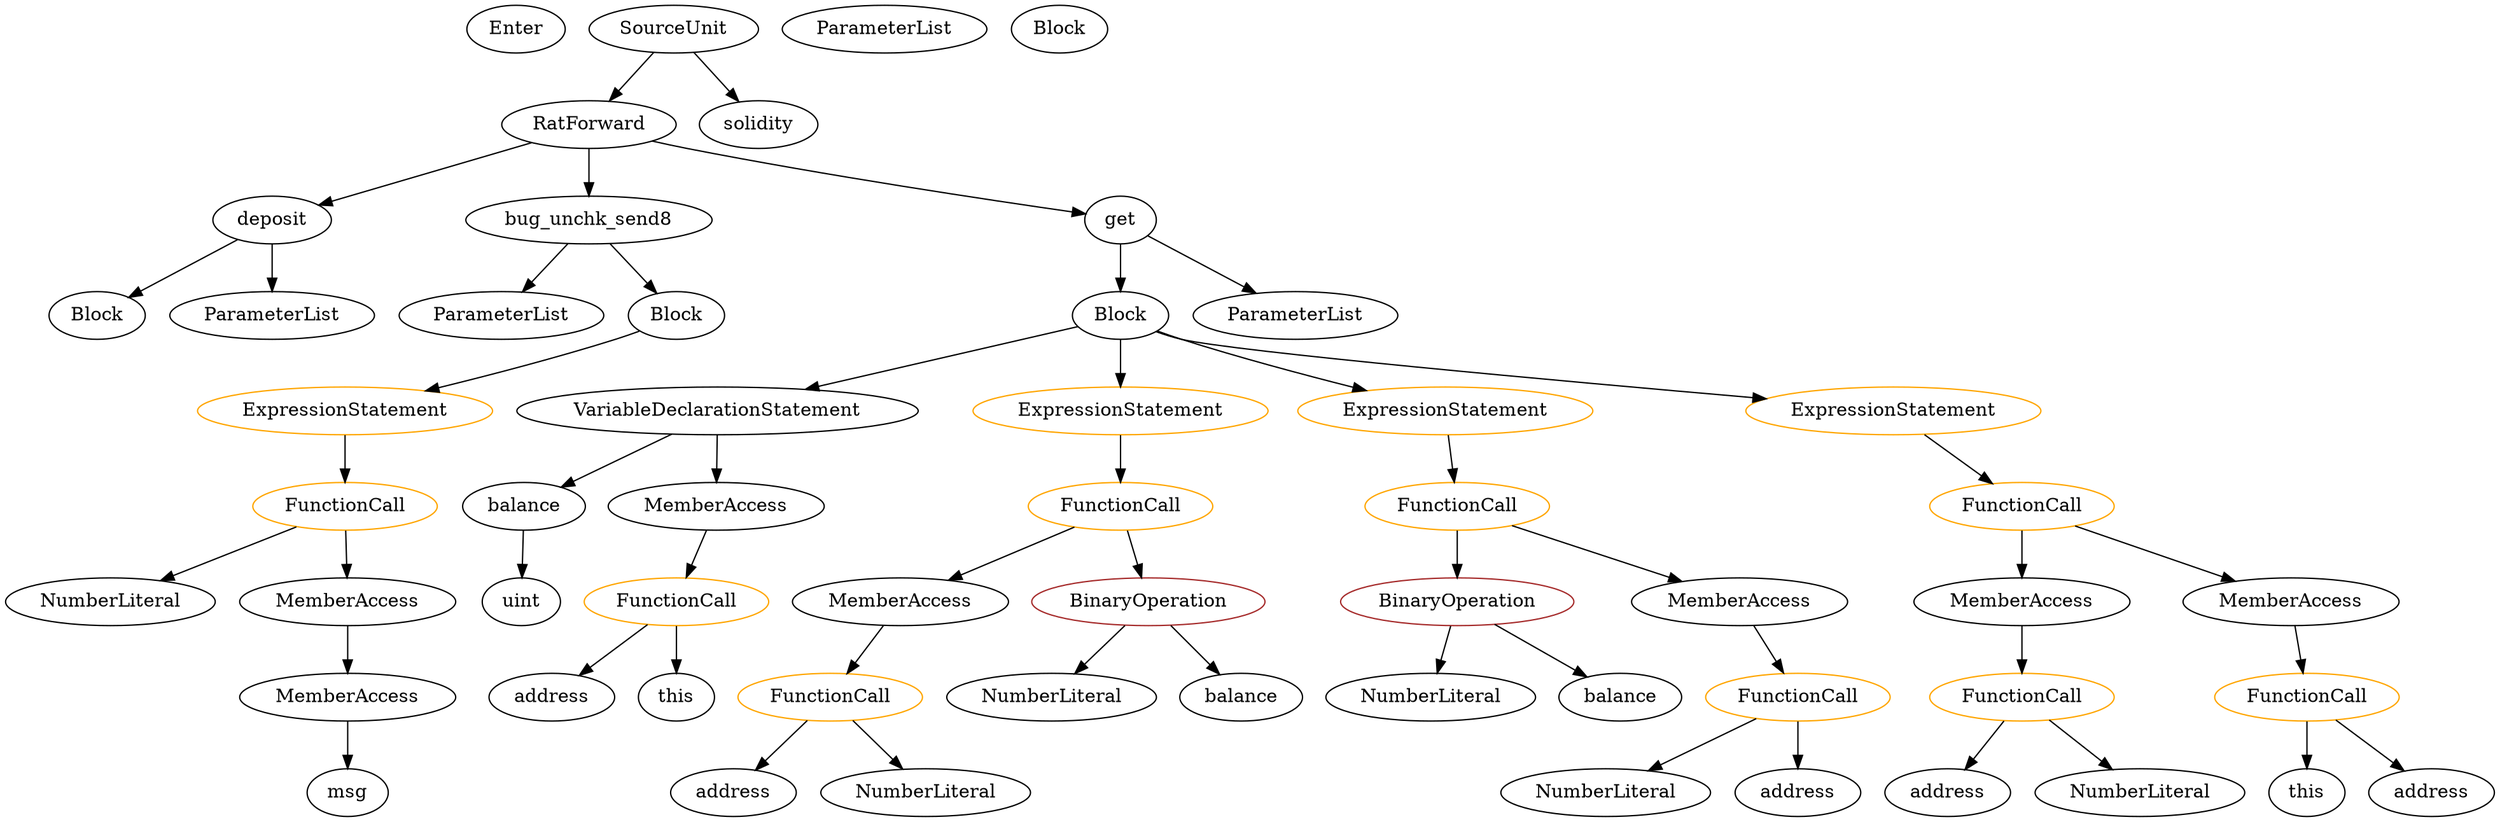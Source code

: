 strict digraph {
	graph [bb="0,0,1601.1,612"];
	node [label="\N"];
	Enter	[height=0.5,
		pos="320.54,594",
		width=0.83628];
	MemberAccess_Unnamed_1	[color=black,
		height=0.5,
		label=MemberAccess,
		pos="214.54,90",
		width=1.9174];
	Identifier_msg	[color=black,
		height=0.5,
		label=msg,
		pos="214.54,18",
		width=0.75];
	MemberAccess_Unnamed_1 -> Identifier_msg	[pos="e,214.54,36.104 214.54,71.697 214.54,64.407 214.54,55.726 214.54,47.536"];
	NumberLiteral_Unnamed_1	[color=black,
		height=0.5,
		label=NumberLiteral,
		pos="1028.5,18",
		width=1.765];
	ElementaryTypeName_address_2	[color=black,
		height=0.5,
		label=address,
		pos="473.54,18",
		width=1.0996];
	Block_Unnamed_3	[color=black,
		height=0.5,
		label=Block,
		pos="708.54,378",
		width=0.90558];
	VariableDeclarationStatement_Unnamed	[color=black,
		height=0.5,
		label=VariableDeclarationStatement,
		pos="454.54,306",
		width=3.3174];
	Block_Unnamed_3 -> VariableDeclarationStatement_Unnamed	[pos="e,510.3,322.37 679.9,369.11 641.7,358.58 572.92,339.63 521.36,325.41"];
	ExpressionStatement_Unnamed_2	[color=orange,
		height=0.5,
		label=ExpressionStatement,
		pos="708.54,306",
		width=2.458];
	Block_Unnamed_3 -> ExpressionStatement_Unnamed_2	[pos="e,708.54,324.1 708.54,359.7 708.54,352.41 708.54,343.73 708.54,335.54"];
	ExpressionStatement_Unnamed_1	[color=orange,
		height=0.5,
		label=ExpressionStatement,
		pos="913.54,306",
		width=2.458];
	Block_Unnamed_3 -> ExpressionStatement_Unnamed_1	[pos="e,865.47,321.42 733.56,366.25 738.81,364.1 744.33,361.92 749.54,360 784.08,347.28 823.28,334.55 854.7,324.75"];
	ExpressionStatement_Unnamed_3	[color=orange,
		height=0.5,
		label=ExpressionStatement,
		pos="1200.5,306",
		width=2.458];
	Block_Unnamed_3 -> ExpressionStatement_Unnamed_3	[pos="e,1120.3,313.75 732.88,365.62 738.27,363.47 744.02,361.44 749.54,360 815.36,342.84 997.39,324.73 1109,314.75"];
	NumberLiteral_Unnamed_3	[color=black,
		height=0.5,
		label=NumberLiteral,
		pos="594.54,18",
		width=1.765];
	FunctionCall_Unnamed_6	[color=orange,
		height=0.5,
		label=FunctionCall,
		pos="1292.5,234",
		width=1.6125];
	MemberAccess_Unnamed_5	[color=black,
		height=0.5,
		label=MemberAccess,
		pos="1292.5,162",
		width=1.9174];
	FunctionCall_Unnamed_6 -> MemberAccess_Unnamed_5	[pos="e,1292.5,180.1 1292.5,215.7 1292.5,208.41 1292.5,199.73 1292.5,191.54"];
	MemberAccess_Unnamed_6	[color=black,
		height=0.5,
		label=MemberAccess,
		pos="1466.5,162",
		width=1.9174];
	FunctionCall_Unnamed_6 -> MemberAccess_Unnamed_6	[pos="e,1430.1,177.65 1326.9,219.17 1353.5,208.49 1390.5,193.59 1419.7,181.83"];
	ParameterList_Unnamed_2	[color=black,
		height=0.5,
		label=ParameterList,
		pos="553.54,594",
		width=1.7095];
	ElementaryTypeName_address	[color=black,
		height=0.5,
		label=address,
		pos="346.54,90",
		width=1.0996];
	NumberLiteral_Unnamed_4	[color=black,
		height=0.5,
		label=NumberLiteral,
		pos="674.54,90",
		width=1.765];
	Identifier_balance_1	[color=black,
		height=0.5,
		label=balance,
		pos="794.54,90",
		width=1.0719];
	Identifier_this_1	[color=black,
		height=0.5,
		label=this,
		pos="1476.5,18",
		width=0.75];
	SourceUnit_Unnamed	[color=black,
		height=0.5,
		label=SourceUnit,
		pos="421.54,594",
		width=1.46];
	ContractDefinition_RatForward	[color=black,
		height=0.5,
		label=RatForward,
		pos="365.54,522",
		width=1.5432];
	SourceUnit_Unnamed -> ContractDefinition_RatForward	[pos="e,378.71,539.47 408.27,576.41 401.57,568.04 393.31,557.71 385.83,548.37"];
	PragmaDirective_solidity	[color=black,
		height=0.5,
		label=solidity,
		pos="476.54,522",
		width=1.0442];
	SourceUnit_Unnamed -> PragmaDirective_solidity	[pos="e,463.98,538.99 434.57,576.41 441.24,567.92 449.5,557.41 456.92,547.96"];
	NumberLiteral_Unnamed	[color=black,
		height=0.5,
		label=NumberLiteral,
		pos="63.539,162",
		width=1.765];
	ParameterList_Unnamed_3	[color=black,
		height=0.5,
		label=ParameterList,
		pos="820.54,378",
		width=1.7095];
	ElementaryTypeName_address_3	[color=black,
		height=0.5,
		label=address,
		pos="1246.5,18",
		width=1.0996];
	FunctionCall_Unnamed	[color=orange,
		height=0.5,
		label=FunctionCall,
		pos="213.54,234",
		width=1.6125];
	FunctionCall_Unnamed -> NumberLiteral_Unnamed	[pos="e,95.614,177.97 182.46,218.5 160.33,208.17 130.33,194.17 106,182.82"];
	MemberAccess_Unnamed	[color=black,
		height=0.5,
		label=MemberAccess,
		pos="214.54,162",
		width=1.9174];
	FunctionCall_Unnamed -> MemberAccess_Unnamed	[pos="e,214.29,180.1 213.79,215.7 213.89,208.41 214.01,199.73 214.13,191.54"];
	BinaryOperation_Unnamed	[color=brown,
		height=0.5,
		label=BinaryOperation,
		pos="932.54,162",
		width=1.9867];
	NumberLiteral_Unnamed_2	[color=black,
		height=0.5,
		label=NumberLiteral,
		pos="914.54,90",
		width=1.765];
	BinaryOperation_Unnamed -> NumberLiteral_Unnamed_2	[pos="e,918.94,108.1 928.09,143.7 926.19,136.32 923.93,127.52 921.8,119.25"];
	Identifier_balance	[color=black,
		height=0.5,
		label=balance,
		pos="1034.5,90",
		width=1.0719];
	BinaryOperation_Unnamed -> Identifier_balance	[pos="e,1013.5,105.41 956.45,144.59 970.79,134.75 989.15,122.15 1004.5,111.64"];
	FunctionCall_Unnamed_1	[color=orange,
		height=0.5,
		label=FunctionCall,
		pos="431.54,162",
		width=1.6125];
	FunctionCall_Unnamed_1 -> ElementaryTypeName_address	[pos="e,364.98,106.19 411.82,144.76 400.46,135.4 386.01,123.5 373.59,113.28"];
	Identifier_this	[color=black,
		height=0.5,
		label=this,
		pos="431.54,90",
		width=0.75];
	FunctionCall_Unnamed_1 -> Identifier_this	[pos="e,431.54,108.1 431.54,143.7 431.54,136.41 431.54,127.73 431.54,119.54"];
	VariableDeclaration_balance	[color=black,
		height=0.5,
		label=balance,
		pos="328.54,234",
		width=1.0719];
	VariableDeclarationStatement_Unnamed -> VariableDeclaration_balance	[pos="e,352.58,248.36 424.36,288.23 405.72,277.88 381.77,264.57 362.47,253.85"];
	MemberAccess_Unnamed_2	[color=black,
		height=0.5,
		label=MemberAccess,
		pos="454.54,234",
		width=1.9174];
	VariableDeclarationStatement_Unnamed -> MemberAccess_Unnamed_2	[pos="e,454.54,252.1 454.54,287.7 454.54,280.41 454.54,271.73 454.54,263.54"];
	FunctionCall_Unnamed_4	[color=orange,
		height=0.5,
		label=FunctionCall,
		pos="708.54,234",
		width=1.6125];
	ExpressionStatement_Unnamed_2 -> FunctionCall_Unnamed_4	[pos="e,708.54,252.1 708.54,287.7 708.54,280.41 708.54,271.73 708.54,263.54"];
	FunctionCall_Unnamed_8	[color=orange,
		height=0.5,
		label=FunctionCall,
		pos="1476.5,90",
		width=1.6125];
	FunctionCall_Unnamed_8 -> Identifier_this_1	[pos="e,1476.5,36.104 1476.5,71.697 1476.5,64.407 1476.5,55.726 1476.5,47.536"];
	ElementaryTypeName_address_4	[color=black,
		height=0.5,
		label=address,
		pos="1561.5,18",
		width=1.0996];
	FunctionCall_Unnamed_8 -> ElementaryTypeName_address_4	[pos="e,1543.1,34.189 1496.3,72.765 1507.6,63.405 1522.1,51.503 1534.5,41.278"];
	FunctionDefinition_deposit	[color=black,
		height=0.5,
		label=deposit,
		pos="168.54,450",
		width=1.0581];
	ContractDefinition_RatForward -> FunctionDefinition_deposit	[pos="e,198.49,461.64 328.95,508 294.86,495.89 244.15,477.87 208.9,465.34"];
	FunctionDefinition_bug_unchk_send8	[color=black,
		height=0.5,
		label=bug_unchk_send8,
		pos="365.54,450",
		width=2.1947];
	ContractDefinition_RatForward -> FunctionDefinition_bug_unchk_send8	[pos="e,365.54,468.1 365.54,503.7 365.54,496.41 365.54,487.73 365.54,479.54"];
	FunctionDefinition_get	[color=black,
		height=0.5,
		label=get,
		pos="708.54,450",
		width=0.75];
	ContractDefinition_RatForward -> FunctionDefinition_get	[pos="e,682.25,455.34 406.74,509.59 414.3,507.63 422.14,505.68 429.54,504 515.35,484.48 617.14,466.41 670.91,457.26"];
	MemberAccess_Unnamed_4	[color=black,
		height=0.5,
		label=MemberAccess,
		pos="576.54,162",
		width=1.9174];
	FunctionCall_Unnamed_5	[color=orange,
		height=0.5,
		label=FunctionCall,
		pos="534.54,90",
		width=1.6125];
	MemberAccess_Unnamed_4 -> FunctionCall_Unnamed_5	[pos="e,544.61,107.79 566.37,144.05 561.57,136.06 555.74,126.33 550.38,117.4"];
	ElementaryTypeName_uint	[color=black,
		height=0.5,
		label=uint,
		pos="328.54,162",
		width=0.75];
	Block_Unnamed	[color=black,
		height=0.5,
		label=Block,
		pos="56.539,378",
		width=0.90558];
	FunctionDefinition_deposit -> Block_Unnamed	[pos="e,77.383,392.03 146.14,435 129.15,424.38 105.61,409.67 86.923,397.99"];
	ParameterList_Unnamed	[color=black,
		height=0.5,
		label=ParameterList,
		pos="168.54,378",
		width=1.7095];
	FunctionDefinition_deposit -> ParameterList_Unnamed	[pos="e,168.54,396.1 168.54,431.7 168.54,424.41 168.54,415.73 168.54,407.54"];
	NumberLiteral_Unnamed_5	[color=black,
		height=0.5,
		label=NumberLiteral,
		pos="1367.5,18",
		width=1.765];
	Block_Unnamed_2	[color=black,
		height=0.5,
		label=Block,
		pos="665.54,594",
		width=0.90558];
	VariableDeclaration_balance -> ElementaryTypeName_uint	[pos="e,328.54,180.1 328.54,215.7 328.54,208.41 328.54,199.73 328.54,191.54"];
	MemberAccess_Unnamed_2 -> FunctionCall_Unnamed_1	[pos="e,437.16,180.1 448.85,215.7 446.4,208.24 443.47,199.32 440.73,190.97"];
	FunctionCall_Unnamed_2	[color=orange,
		height=0.5,
		label=FunctionCall,
		pos="932.54,234",
		width=1.6125];
	FunctionCall_Unnamed_2 -> BinaryOperation_Unnamed	[pos="e,932.54,180.1 932.54,215.7 932.54,208.41 932.54,199.73 932.54,191.54"];
	MemberAccess_Unnamed_3	[color=black,
		height=0.5,
		label=MemberAccess,
		pos="1109.5,162",
		width=1.9174];
	FunctionCall_Unnamed_2 -> MemberAccess_Unnamed_3	[pos="e,1072.5,177.65 967.51,219.17 994.52,208.49 1032.2,193.59 1061.9,181.83"];
	BinaryOperation_Unnamed_1	[color=brown,
		height=0.5,
		label=BinaryOperation,
		pos="735.54,162",
		width=1.9867];
	BinaryOperation_Unnamed_1 -> NumberLiteral_Unnamed_4	[pos="e,689.17,107.79 720.77,144.05 713.5,135.71 704.6,125.49 696.54,116.25"];
	BinaryOperation_Unnamed_1 -> Identifier_balance_1	[pos="e,780.79,107.31 749.82,144.05 756.95,135.59 765.72,125.19 773.6,115.84"];
	FunctionCall_Unnamed_3	[color=orange,
		height=0.5,
		label=FunctionCall,
		pos="1149.5,90",
		width=1.6125];
	MemberAccess_Unnamed_3 -> FunctionCall_Unnamed_3	[pos="e,1139.8,108.1 1119.4,143.7 1123.9,135.9 1129.2,126.51 1134.2,117.83"];
	ExpressionStatement_Unnamed	[color=orange,
		height=0.5,
		label=ExpressionStatement,
		pos="221.54,306",
		width=2.458];
	ExpressionStatement_Unnamed -> FunctionCall_Unnamed	[pos="e,215.49,252.1 219.56,287.7 218.73,280.41 217.74,271.73 216.8,263.54"];
	ParameterList_Unnamed_1	[color=black,
		height=0.5,
		label=ParameterList,
		pos="309.54,378",
		width=1.7095];
	MemberAccess_Unnamed -> MemberAccess_Unnamed_1	[pos="e,214.54,108.1 214.54,143.7 214.54,136.41 214.54,127.73 214.54,119.54"];
	FunctionCall_Unnamed_4 -> MemberAccess_Unnamed_4	[pos="e,606.18,178.72 680.22,217.98 661.56,208.09 636.85,194.98 616.23,184.05"];
	FunctionCall_Unnamed_4 -> BinaryOperation_Unnamed_1	[pos="e,728.94,180.1 715.21,215.7 718.12,208.15 721.61,199.12 724.86,190.68"];
	FunctionCall_Unnamed_7	[color=orange,
		height=0.5,
		label=FunctionCall,
		pos="1292.5,90",
		width=1.6125];
	MemberAccess_Unnamed_5 -> FunctionCall_Unnamed_7	[pos="e,1292.5,108.1 1292.5,143.7 1292.5,136.41 1292.5,127.73 1292.5,119.54"];
	FunctionCall_Unnamed_5 -> ElementaryTypeName_address_2	[pos="e,487.47,34.988 520.08,72.411 512.53,63.744 503.14,52.971 494.78,43.375"];
	FunctionCall_Unnamed_5 -> NumberLiteral_Unnamed_3	[pos="e,580,35.956 548.76,72.411 555.9,64.077 564.71,53.797 572.69,44.488"];
	FunctionCall_Unnamed_3 -> NumberLiteral_Unnamed_1	[pos="e,1055.4,34.568 1123,73.638 1106.1,63.859 1083.9,51.054 1065.4,40.3"];
	ElementaryTypeName_address_1	[color=black,
		height=0.5,
		label=address,
		pos="1149.5,18",
		width=1.0996];
	FunctionCall_Unnamed_3 -> ElementaryTypeName_address_1	[pos="e,1149.5,36.104 1149.5,71.697 1149.5,64.407 1149.5,55.726 1149.5,47.536"];
	FunctionCall_Unnamed_7 -> ElementaryTypeName_address_3	[pos="e,1257.3,35.307 1281.4,72.055 1276,63.854 1269.4,53.831 1263.4,44.715"];
	FunctionCall_Unnamed_7 -> NumberLiteral_Unnamed_5	[pos="e,1349.6,35.713 1310.3,72.411 1319.6,63.757 1331.1,53.003 1341.4,43.417"];
	Block_Unnamed_1	[color=black,
		height=0.5,
		label=Block,
		pos="421.54,378",
		width=0.90558];
	Block_Unnamed_1 -> ExpressionStatement_Unnamed	[pos="e,268.46,321.67 396.5,366.29 391.25,364.13 385.74,361.94 380.54,360 347.28,347.58 309.6,334.96 279.28,325.15"];
	FunctionDefinition_bug_unchk_send8 -> ParameterList_Unnamed_1	[pos="e,322.97,395.79 351.98,432.05 345.38,423.8 337.3,413.7 329.97,404.54"];
	FunctionDefinition_bug_unchk_send8 -> Block_Unnamed_1	[pos="e,408.88,394.83 379.09,432.05 385.89,423.56 394.25,413.11 401.75,403.73"];
	ExpressionStatement_Unnamed_1 -> FunctionCall_Unnamed_2	[pos="e,927.9,252.1 918.24,287.7 920.26,280.24 922.68,271.32 924.95,262.97"];
	ExpressionStatement_Unnamed_3 -> FunctionCall_Unnamed_6	[pos="e,1271.2,251.23 1222.3,288.41 1234.2,279.37 1249.1,268.03 1262.1,258.13"];
	MemberAccess_Unnamed_6 -> FunctionCall_Unnamed_8	[pos="e,1474.1,108.1 1469,143.7 1470.1,136.32 1471.3,127.52 1472.5,119.25"];
	FunctionDefinition_get -> Block_Unnamed_3	[pos="e,708.54,396.1 708.54,431.7 708.54,424.41 708.54,415.73 708.54,407.54"];
	FunctionDefinition_get -> ParameterList_Unnamed_3	[pos="e,795.24,394.81 727.79,436.97 743.66,427.05 766.59,412.72 785.67,400.79"];
}
